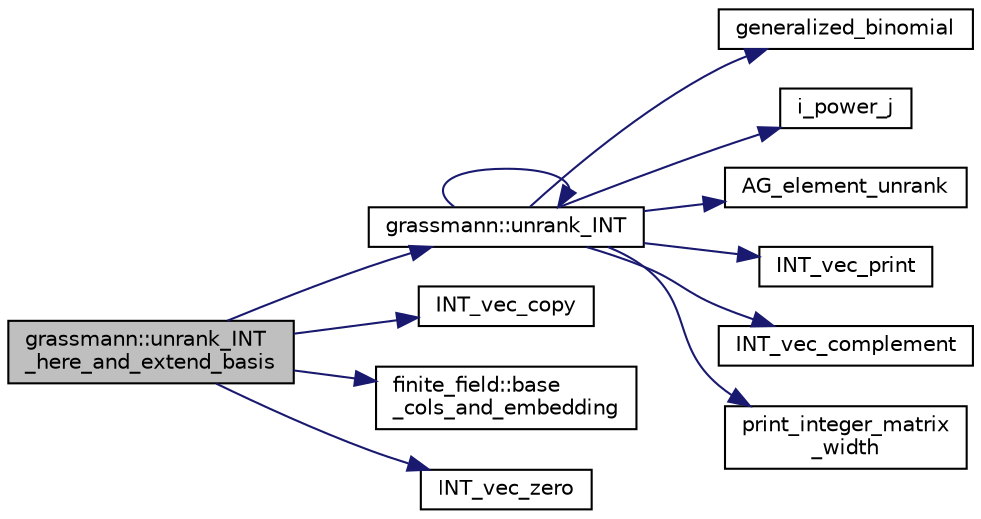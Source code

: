 digraph "grassmann::unrank_INT_here_and_extend_basis"
{
  edge [fontname="Helvetica",fontsize="10",labelfontname="Helvetica",labelfontsize="10"];
  node [fontname="Helvetica",fontsize="10",shape=record];
  rankdir="LR";
  Node2251 [label="grassmann::unrank_INT\l_here_and_extend_basis",height=0.2,width=0.4,color="black", fillcolor="grey75", style="filled", fontcolor="black"];
  Node2251 -> Node2252 [color="midnightblue",fontsize="10",style="solid",fontname="Helvetica"];
  Node2252 [label="grassmann::unrank_INT",height=0.2,width=0.4,color="black", fillcolor="white", style="filled",URL="$df/d02/classgrassmann.html#a32079405b95a6da2ba1420567d762d64"];
  Node2252 -> Node2253 [color="midnightblue",fontsize="10",style="solid",fontname="Helvetica"];
  Node2253 [label="generalized_binomial",height=0.2,width=0.4,color="black", fillcolor="white", style="filled",URL="$d2/d7c/combinatorics_8_c.html#a24762dc22e45175d18ec1ec1d2556ae8"];
  Node2252 -> Node2254 [color="midnightblue",fontsize="10",style="solid",fontname="Helvetica"];
  Node2254 [label="i_power_j",height=0.2,width=0.4,color="black", fillcolor="white", style="filled",URL="$de/dc5/algebra__and__number__theory_8h.html#a39b321523e8957d701618bb5cac542b5"];
  Node2252 -> Node2255 [color="midnightblue",fontsize="10",style="solid",fontname="Helvetica"];
  Node2255 [label="AG_element_unrank",height=0.2,width=0.4,color="black", fillcolor="white", style="filled",URL="$d4/d67/geometry_8h.html#a4a33b86c87b2879b97cfa1327abe2885"];
  Node2252 -> Node2256 [color="midnightblue",fontsize="10",style="solid",fontname="Helvetica"];
  Node2256 [label="INT_vec_print",height=0.2,width=0.4,color="black", fillcolor="white", style="filled",URL="$df/dbf/sajeeb_8_c.html#a79a5901af0b47dd0d694109543c027fe"];
  Node2252 -> Node2252 [color="midnightblue",fontsize="10",style="solid",fontname="Helvetica"];
  Node2252 -> Node2257 [color="midnightblue",fontsize="10",style="solid",fontname="Helvetica"];
  Node2257 [label="INT_vec_complement",height=0.2,width=0.4,color="black", fillcolor="white", style="filled",URL="$d5/db4/io__and__os_8h.html#a2a0a724647575fcd3090c763985eb81a"];
  Node2252 -> Node2258 [color="midnightblue",fontsize="10",style="solid",fontname="Helvetica"];
  Node2258 [label="print_integer_matrix\l_width",height=0.2,width=0.4,color="black", fillcolor="white", style="filled",URL="$d5/db4/io__and__os_8h.html#aa78f3e73fc2179251bd15adbcc31573f"];
  Node2251 -> Node2259 [color="midnightblue",fontsize="10",style="solid",fontname="Helvetica"];
  Node2259 [label="INT_vec_copy",height=0.2,width=0.4,color="black", fillcolor="white", style="filled",URL="$df/dbf/sajeeb_8_c.html#ac2d875e27e009af6ec04d17254d11075"];
  Node2251 -> Node2260 [color="midnightblue",fontsize="10",style="solid",fontname="Helvetica"];
  Node2260 [label="finite_field::base\l_cols_and_embedding",height=0.2,width=0.4,color="black", fillcolor="white", style="filled",URL="$df/d5a/classfinite__field.html#a128291953c379b46dfe3e40595faf2e5"];
  Node2251 -> Node2261 [color="midnightblue",fontsize="10",style="solid",fontname="Helvetica"];
  Node2261 [label="INT_vec_zero",height=0.2,width=0.4,color="black", fillcolor="white", style="filled",URL="$df/dbf/sajeeb_8_c.html#aa8c9c7977203577026080f546fe4980f"];
}
